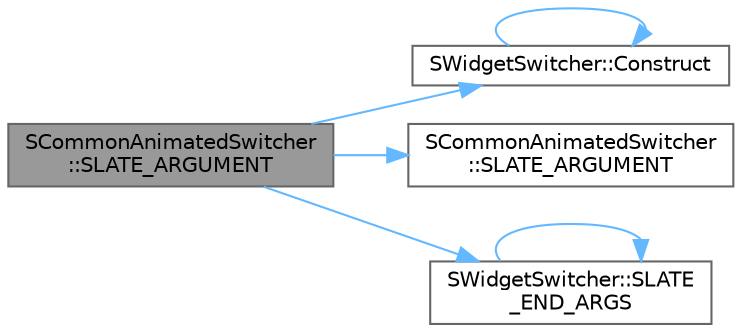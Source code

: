 digraph "SCommonAnimatedSwitcher::SLATE_ARGUMENT"
{
 // INTERACTIVE_SVG=YES
 // LATEX_PDF_SIZE
  bgcolor="transparent";
  edge [fontname=Helvetica,fontsize=10,labelfontname=Helvetica,labelfontsize=10];
  node [fontname=Helvetica,fontsize=10,shape=box,height=0.2,width=0.4];
  rankdir="LR";
  Node1 [id="Node000001",label="SCommonAnimatedSwitcher\l::SLATE_ARGUMENT",height=0.2,width=0.4,color="gray40", fillcolor="grey60", style="filled", fontcolor="black",tooltip=" "];
  Node1 -> Node2 [id="edge1_Node000001_Node000002",color="steelblue1",style="solid",tooltip=" "];
  Node2 [id="Node000002",label="SWidgetSwitcher::Construct",height=0.2,width=0.4,color="grey40", fillcolor="white", style="filled",URL="$d6/d58/classSWidgetSwitcher.html#abba35d21a050a3c3610d989bf52c3cdd",tooltip="Constructs the widget."];
  Node2 -> Node2 [id="edge2_Node000002_Node000002",color="steelblue1",style="solid",tooltip=" "];
  Node1 -> Node3 [id="edge3_Node000001_Node000003",color="steelblue1",style="solid",tooltip=" "];
  Node3 [id="Node000003",label="SCommonAnimatedSwitcher\l::SLATE_ARGUMENT",height=0.2,width=0.4,color="grey40", fillcolor="white", style="filled",URL="$dc/d15/classSCommonAnimatedSwitcher.html#a7f3721b2518cbbd70a54c5ddac574f3d",tooltip=" "];
  Node1 -> Node4 [id="edge4_Node000001_Node000004",color="steelblue1",style="solid",tooltip=" "];
  Node4 [id="Node000004",label="SWidgetSwitcher::SLATE\l_END_ARGS",height=0.2,width=0.4,color="grey40", fillcolor="white", style="filled",URL="$d6/d58/classSWidgetSwitcher.html#a6b4439a6430277451c348aef9e1ae79a",tooltip=" "];
  Node4 -> Node4 [id="edge5_Node000004_Node000004",color="steelblue1",style="solid",tooltip=" "];
}
